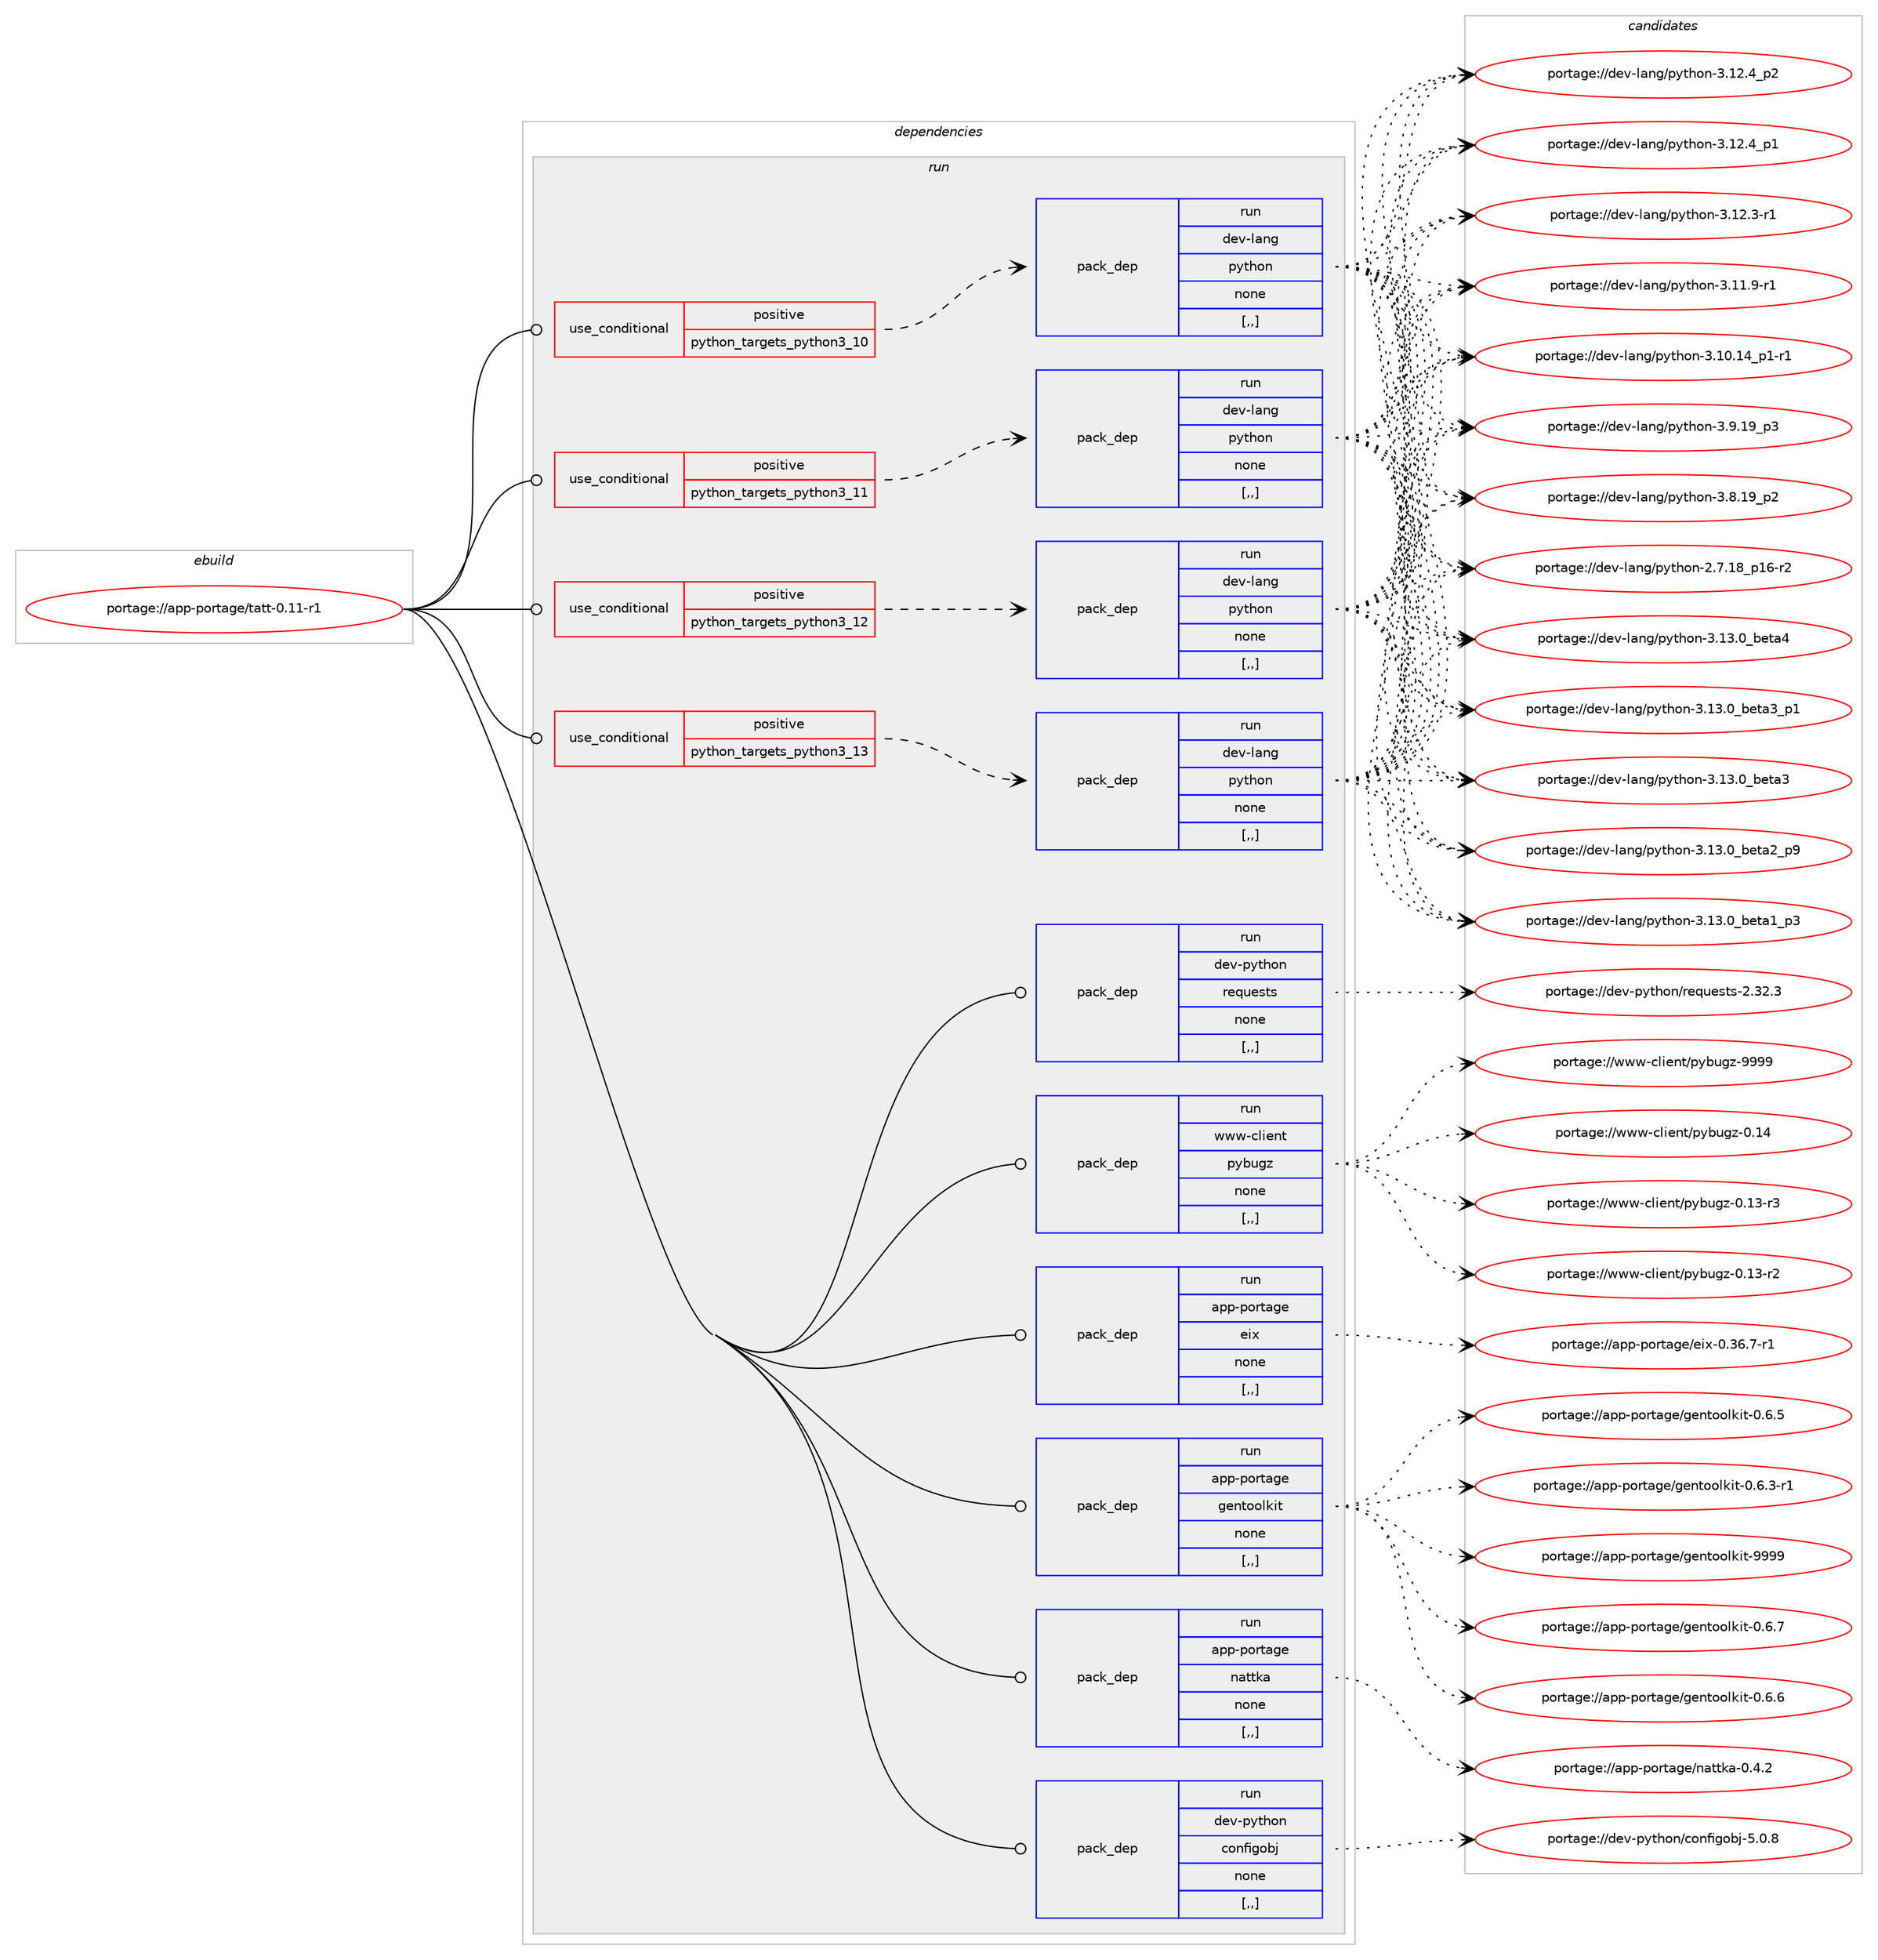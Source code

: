 digraph prolog {

# *************
# Graph options
# *************

newrank=true;
concentrate=true;
compound=true;
graph [rankdir=LR,fontname=Helvetica,fontsize=10,ranksep=1.5];#, ranksep=2.5, nodesep=0.2];
edge  [arrowhead=vee];
node  [fontname=Helvetica,fontsize=10];

# **********
# The ebuild
# **********

subgraph cluster_leftcol {
color=gray;
label=<<i>ebuild</i>>;
id [label="portage://app-portage/tatt-0.11-r1", color=red, width=4, href="../app-portage/tatt-0.11-r1.svg"];
}

# ****************
# The dependencies
# ****************

subgraph cluster_midcol {
color=gray;
label=<<i>dependencies</i>>;
subgraph cluster_compile {
fillcolor="#eeeeee";
style=filled;
label=<<i>compile</i>>;
}
subgraph cluster_compileandrun {
fillcolor="#eeeeee";
style=filled;
label=<<i>compile and run</i>>;
}
subgraph cluster_run {
fillcolor="#eeeeee";
style=filled;
label=<<i>run</i>>;
subgraph cond14343 {
dependency51697 [label=<<TABLE BORDER="0" CELLBORDER="1" CELLSPACING="0" CELLPADDING="4"><TR><TD ROWSPAN="3" CELLPADDING="10">use_conditional</TD></TR><TR><TD>positive</TD></TR><TR><TD>python_targets_python3_10</TD></TR></TABLE>>, shape=none, color=red];
subgraph pack36869 {
dependency51698 [label=<<TABLE BORDER="0" CELLBORDER="1" CELLSPACING="0" CELLPADDING="4" WIDTH="220"><TR><TD ROWSPAN="6" CELLPADDING="30">pack_dep</TD></TR><TR><TD WIDTH="110">run</TD></TR><TR><TD>dev-lang</TD></TR><TR><TD>python</TD></TR><TR><TD>none</TD></TR><TR><TD>[,,]</TD></TR></TABLE>>, shape=none, color=blue];
}
dependency51697:e -> dependency51698:w [weight=20,style="dashed",arrowhead="vee"];
}
id:e -> dependency51697:w [weight=20,style="solid",arrowhead="odot"];
subgraph cond14344 {
dependency51699 [label=<<TABLE BORDER="0" CELLBORDER="1" CELLSPACING="0" CELLPADDING="4"><TR><TD ROWSPAN="3" CELLPADDING="10">use_conditional</TD></TR><TR><TD>positive</TD></TR><TR><TD>python_targets_python3_11</TD></TR></TABLE>>, shape=none, color=red];
subgraph pack36870 {
dependency51700 [label=<<TABLE BORDER="0" CELLBORDER="1" CELLSPACING="0" CELLPADDING="4" WIDTH="220"><TR><TD ROWSPAN="6" CELLPADDING="30">pack_dep</TD></TR><TR><TD WIDTH="110">run</TD></TR><TR><TD>dev-lang</TD></TR><TR><TD>python</TD></TR><TR><TD>none</TD></TR><TR><TD>[,,]</TD></TR></TABLE>>, shape=none, color=blue];
}
dependency51699:e -> dependency51700:w [weight=20,style="dashed",arrowhead="vee"];
}
id:e -> dependency51699:w [weight=20,style="solid",arrowhead="odot"];
subgraph cond14345 {
dependency51701 [label=<<TABLE BORDER="0" CELLBORDER="1" CELLSPACING="0" CELLPADDING="4"><TR><TD ROWSPAN="3" CELLPADDING="10">use_conditional</TD></TR><TR><TD>positive</TD></TR><TR><TD>python_targets_python3_12</TD></TR></TABLE>>, shape=none, color=red];
subgraph pack36871 {
dependency51702 [label=<<TABLE BORDER="0" CELLBORDER="1" CELLSPACING="0" CELLPADDING="4" WIDTH="220"><TR><TD ROWSPAN="6" CELLPADDING="30">pack_dep</TD></TR><TR><TD WIDTH="110">run</TD></TR><TR><TD>dev-lang</TD></TR><TR><TD>python</TD></TR><TR><TD>none</TD></TR><TR><TD>[,,]</TD></TR></TABLE>>, shape=none, color=blue];
}
dependency51701:e -> dependency51702:w [weight=20,style="dashed",arrowhead="vee"];
}
id:e -> dependency51701:w [weight=20,style="solid",arrowhead="odot"];
subgraph cond14346 {
dependency51703 [label=<<TABLE BORDER="0" CELLBORDER="1" CELLSPACING="0" CELLPADDING="4"><TR><TD ROWSPAN="3" CELLPADDING="10">use_conditional</TD></TR><TR><TD>positive</TD></TR><TR><TD>python_targets_python3_13</TD></TR></TABLE>>, shape=none, color=red];
subgraph pack36872 {
dependency51704 [label=<<TABLE BORDER="0" CELLBORDER="1" CELLSPACING="0" CELLPADDING="4" WIDTH="220"><TR><TD ROWSPAN="6" CELLPADDING="30">pack_dep</TD></TR><TR><TD WIDTH="110">run</TD></TR><TR><TD>dev-lang</TD></TR><TR><TD>python</TD></TR><TR><TD>none</TD></TR><TR><TD>[,,]</TD></TR></TABLE>>, shape=none, color=blue];
}
dependency51703:e -> dependency51704:w [weight=20,style="dashed",arrowhead="vee"];
}
id:e -> dependency51703:w [weight=20,style="solid",arrowhead="odot"];
subgraph pack36873 {
dependency51705 [label=<<TABLE BORDER="0" CELLBORDER="1" CELLSPACING="0" CELLPADDING="4" WIDTH="220"><TR><TD ROWSPAN="6" CELLPADDING="30">pack_dep</TD></TR><TR><TD WIDTH="110">run</TD></TR><TR><TD>app-portage</TD></TR><TR><TD>eix</TD></TR><TR><TD>none</TD></TR><TR><TD>[,,]</TD></TR></TABLE>>, shape=none, color=blue];
}
id:e -> dependency51705:w [weight=20,style="solid",arrowhead="odot"];
subgraph pack36874 {
dependency51706 [label=<<TABLE BORDER="0" CELLBORDER="1" CELLSPACING="0" CELLPADDING="4" WIDTH="220"><TR><TD ROWSPAN="6" CELLPADDING="30">pack_dep</TD></TR><TR><TD WIDTH="110">run</TD></TR><TR><TD>app-portage</TD></TR><TR><TD>gentoolkit</TD></TR><TR><TD>none</TD></TR><TR><TD>[,,]</TD></TR></TABLE>>, shape=none, color=blue];
}
id:e -> dependency51706:w [weight=20,style="solid",arrowhead="odot"];
subgraph pack36875 {
dependency51707 [label=<<TABLE BORDER="0" CELLBORDER="1" CELLSPACING="0" CELLPADDING="4" WIDTH="220"><TR><TD ROWSPAN="6" CELLPADDING="30">pack_dep</TD></TR><TR><TD WIDTH="110">run</TD></TR><TR><TD>app-portage</TD></TR><TR><TD>nattka</TD></TR><TR><TD>none</TD></TR><TR><TD>[,,]</TD></TR></TABLE>>, shape=none, color=blue];
}
id:e -> dependency51707:w [weight=20,style="solid",arrowhead="odot"];
subgraph pack36876 {
dependency51708 [label=<<TABLE BORDER="0" CELLBORDER="1" CELLSPACING="0" CELLPADDING="4" WIDTH="220"><TR><TD ROWSPAN="6" CELLPADDING="30">pack_dep</TD></TR><TR><TD WIDTH="110">run</TD></TR><TR><TD>dev-python</TD></TR><TR><TD>configobj</TD></TR><TR><TD>none</TD></TR><TR><TD>[,,]</TD></TR></TABLE>>, shape=none, color=blue];
}
id:e -> dependency51708:w [weight=20,style="solid",arrowhead="odot"];
subgraph pack36877 {
dependency51709 [label=<<TABLE BORDER="0" CELLBORDER="1" CELLSPACING="0" CELLPADDING="4" WIDTH="220"><TR><TD ROWSPAN="6" CELLPADDING="30">pack_dep</TD></TR><TR><TD WIDTH="110">run</TD></TR><TR><TD>dev-python</TD></TR><TR><TD>requests</TD></TR><TR><TD>none</TD></TR><TR><TD>[,,]</TD></TR></TABLE>>, shape=none, color=blue];
}
id:e -> dependency51709:w [weight=20,style="solid",arrowhead="odot"];
subgraph pack36878 {
dependency51710 [label=<<TABLE BORDER="0" CELLBORDER="1" CELLSPACING="0" CELLPADDING="4" WIDTH="220"><TR><TD ROWSPAN="6" CELLPADDING="30">pack_dep</TD></TR><TR><TD WIDTH="110">run</TD></TR><TR><TD>www-client</TD></TR><TR><TD>pybugz</TD></TR><TR><TD>none</TD></TR><TR><TD>[,,]</TD></TR></TABLE>>, shape=none, color=blue];
}
id:e -> dependency51710:w [weight=20,style="solid",arrowhead="odot"];
}
}

# **************
# The candidates
# **************

subgraph cluster_choices {
rank=same;
color=gray;
label=<<i>candidates</i>>;

subgraph choice36869 {
color=black;
nodesep=1;
choice1001011184510897110103471121211161041111104551464951464895981011169752 [label="portage://dev-lang/python-3.13.0_beta4", color=red, width=4,href="../dev-lang/python-3.13.0_beta4.svg"];
choice10010111845108971101034711212111610411111045514649514648959810111697519511249 [label="portage://dev-lang/python-3.13.0_beta3_p1", color=red, width=4,href="../dev-lang/python-3.13.0_beta3_p1.svg"];
choice1001011184510897110103471121211161041111104551464951464895981011169751 [label="portage://dev-lang/python-3.13.0_beta3", color=red, width=4,href="../dev-lang/python-3.13.0_beta3.svg"];
choice10010111845108971101034711212111610411111045514649514648959810111697509511257 [label="portage://dev-lang/python-3.13.0_beta2_p9", color=red, width=4,href="../dev-lang/python-3.13.0_beta2_p9.svg"];
choice10010111845108971101034711212111610411111045514649514648959810111697499511251 [label="portage://dev-lang/python-3.13.0_beta1_p3", color=red, width=4,href="../dev-lang/python-3.13.0_beta1_p3.svg"];
choice100101118451089711010347112121116104111110455146495046529511250 [label="portage://dev-lang/python-3.12.4_p2", color=red, width=4,href="../dev-lang/python-3.12.4_p2.svg"];
choice100101118451089711010347112121116104111110455146495046529511249 [label="portage://dev-lang/python-3.12.4_p1", color=red, width=4,href="../dev-lang/python-3.12.4_p1.svg"];
choice100101118451089711010347112121116104111110455146495046514511449 [label="portage://dev-lang/python-3.12.3-r1", color=red, width=4,href="../dev-lang/python-3.12.3-r1.svg"];
choice100101118451089711010347112121116104111110455146494946574511449 [label="portage://dev-lang/python-3.11.9-r1", color=red, width=4,href="../dev-lang/python-3.11.9-r1.svg"];
choice100101118451089711010347112121116104111110455146494846495295112494511449 [label="portage://dev-lang/python-3.10.14_p1-r1", color=red, width=4,href="../dev-lang/python-3.10.14_p1-r1.svg"];
choice100101118451089711010347112121116104111110455146574649579511251 [label="portage://dev-lang/python-3.9.19_p3", color=red, width=4,href="../dev-lang/python-3.9.19_p3.svg"];
choice100101118451089711010347112121116104111110455146564649579511250 [label="portage://dev-lang/python-3.8.19_p2", color=red, width=4,href="../dev-lang/python-3.8.19_p2.svg"];
choice100101118451089711010347112121116104111110455046554649569511249544511450 [label="portage://dev-lang/python-2.7.18_p16-r2", color=red, width=4,href="../dev-lang/python-2.7.18_p16-r2.svg"];
dependency51698:e -> choice1001011184510897110103471121211161041111104551464951464895981011169752:w [style=dotted,weight="100"];
dependency51698:e -> choice10010111845108971101034711212111610411111045514649514648959810111697519511249:w [style=dotted,weight="100"];
dependency51698:e -> choice1001011184510897110103471121211161041111104551464951464895981011169751:w [style=dotted,weight="100"];
dependency51698:e -> choice10010111845108971101034711212111610411111045514649514648959810111697509511257:w [style=dotted,weight="100"];
dependency51698:e -> choice10010111845108971101034711212111610411111045514649514648959810111697499511251:w [style=dotted,weight="100"];
dependency51698:e -> choice100101118451089711010347112121116104111110455146495046529511250:w [style=dotted,weight="100"];
dependency51698:e -> choice100101118451089711010347112121116104111110455146495046529511249:w [style=dotted,weight="100"];
dependency51698:e -> choice100101118451089711010347112121116104111110455146495046514511449:w [style=dotted,weight="100"];
dependency51698:e -> choice100101118451089711010347112121116104111110455146494946574511449:w [style=dotted,weight="100"];
dependency51698:e -> choice100101118451089711010347112121116104111110455146494846495295112494511449:w [style=dotted,weight="100"];
dependency51698:e -> choice100101118451089711010347112121116104111110455146574649579511251:w [style=dotted,weight="100"];
dependency51698:e -> choice100101118451089711010347112121116104111110455146564649579511250:w [style=dotted,weight="100"];
dependency51698:e -> choice100101118451089711010347112121116104111110455046554649569511249544511450:w [style=dotted,weight="100"];
}
subgraph choice36870 {
color=black;
nodesep=1;
choice1001011184510897110103471121211161041111104551464951464895981011169752 [label="portage://dev-lang/python-3.13.0_beta4", color=red, width=4,href="../dev-lang/python-3.13.0_beta4.svg"];
choice10010111845108971101034711212111610411111045514649514648959810111697519511249 [label="portage://dev-lang/python-3.13.0_beta3_p1", color=red, width=4,href="../dev-lang/python-3.13.0_beta3_p1.svg"];
choice1001011184510897110103471121211161041111104551464951464895981011169751 [label="portage://dev-lang/python-3.13.0_beta3", color=red, width=4,href="../dev-lang/python-3.13.0_beta3.svg"];
choice10010111845108971101034711212111610411111045514649514648959810111697509511257 [label="portage://dev-lang/python-3.13.0_beta2_p9", color=red, width=4,href="../dev-lang/python-3.13.0_beta2_p9.svg"];
choice10010111845108971101034711212111610411111045514649514648959810111697499511251 [label="portage://dev-lang/python-3.13.0_beta1_p3", color=red, width=4,href="../dev-lang/python-3.13.0_beta1_p3.svg"];
choice100101118451089711010347112121116104111110455146495046529511250 [label="portage://dev-lang/python-3.12.4_p2", color=red, width=4,href="../dev-lang/python-3.12.4_p2.svg"];
choice100101118451089711010347112121116104111110455146495046529511249 [label="portage://dev-lang/python-3.12.4_p1", color=red, width=4,href="../dev-lang/python-3.12.4_p1.svg"];
choice100101118451089711010347112121116104111110455146495046514511449 [label="portage://dev-lang/python-3.12.3-r1", color=red, width=4,href="../dev-lang/python-3.12.3-r1.svg"];
choice100101118451089711010347112121116104111110455146494946574511449 [label="portage://dev-lang/python-3.11.9-r1", color=red, width=4,href="../dev-lang/python-3.11.9-r1.svg"];
choice100101118451089711010347112121116104111110455146494846495295112494511449 [label="portage://dev-lang/python-3.10.14_p1-r1", color=red, width=4,href="../dev-lang/python-3.10.14_p1-r1.svg"];
choice100101118451089711010347112121116104111110455146574649579511251 [label="portage://dev-lang/python-3.9.19_p3", color=red, width=4,href="../dev-lang/python-3.9.19_p3.svg"];
choice100101118451089711010347112121116104111110455146564649579511250 [label="portage://dev-lang/python-3.8.19_p2", color=red, width=4,href="../dev-lang/python-3.8.19_p2.svg"];
choice100101118451089711010347112121116104111110455046554649569511249544511450 [label="portage://dev-lang/python-2.7.18_p16-r2", color=red, width=4,href="../dev-lang/python-2.7.18_p16-r2.svg"];
dependency51700:e -> choice1001011184510897110103471121211161041111104551464951464895981011169752:w [style=dotted,weight="100"];
dependency51700:e -> choice10010111845108971101034711212111610411111045514649514648959810111697519511249:w [style=dotted,weight="100"];
dependency51700:e -> choice1001011184510897110103471121211161041111104551464951464895981011169751:w [style=dotted,weight="100"];
dependency51700:e -> choice10010111845108971101034711212111610411111045514649514648959810111697509511257:w [style=dotted,weight="100"];
dependency51700:e -> choice10010111845108971101034711212111610411111045514649514648959810111697499511251:w [style=dotted,weight="100"];
dependency51700:e -> choice100101118451089711010347112121116104111110455146495046529511250:w [style=dotted,weight="100"];
dependency51700:e -> choice100101118451089711010347112121116104111110455146495046529511249:w [style=dotted,weight="100"];
dependency51700:e -> choice100101118451089711010347112121116104111110455146495046514511449:w [style=dotted,weight="100"];
dependency51700:e -> choice100101118451089711010347112121116104111110455146494946574511449:w [style=dotted,weight="100"];
dependency51700:e -> choice100101118451089711010347112121116104111110455146494846495295112494511449:w [style=dotted,weight="100"];
dependency51700:e -> choice100101118451089711010347112121116104111110455146574649579511251:w [style=dotted,weight="100"];
dependency51700:e -> choice100101118451089711010347112121116104111110455146564649579511250:w [style=dotted,weight="100"];
dependency51700:e -> choice100101118451089711010347112121116104111110455046554649569511249544511450:w [style=dotted,weight="100"];
}
subgraph choice36871 {
color=black;
nodesep=1;
choice1001011184510897110103471121211161041111104551464951464895981011169752 [label="portage://dev-lang/python-3.13.0_beta4", color=red, width=4,href="../dev-lang/python-3.13.0_beta4.svg"];
choice10010111845108971101034711212111610411111045514649514648959810111697519511249 [label="portage://dev-lang/python-3.13.0_beta3_p1", color=red, width=4,href="../dev-lang/python-3.13.0_beta3_p1.svg"];
choice1001011184510897110103471121211161041111104551464951464895981011169751 [label="portage://dev-lang/python-3.13.0_beta3", color=red, width=4,href="../dev-lang/python-3.13.0_beta3.svg"];
choice10010111845108971101034711212111610411111045514649514648959810111697509511257 [label="portage://dev-lang/python-3.13.0_beta2_p9", color=red, width=4,href="../dev-lang/python-3.13.0_beta2_p9.svg"];
choice10010111845108971101034711212111610411111045514649514648959810111697499511251 [label="portage://dev-lang/python-3.13.0_beta1_p3", color=red, width=4,href="../dev-lang/python-3.13.0_beta1_p3.svg"];
choice100101118451089711010347112121116104111110455146495046529511250 [label="portage://dev-lang/python-3.12.4_p2", color=red, width=4,href="../dev-lang/python-3.12.4_p2.svg"];
choice100101118451089711010347112121116104111110455146495046529511249 [label="portage://dev-lang/python-3.12.4_p1", color=red, width=4,href="../dev-lang/python-3.12.4_p1.svg"];
choice100101118451089711010347112121116104111110455146495046514511449 [label="portage://dev-lang/python-3.12.3-r1", color=red, width=4,href="../dev-lang/python-3.12.3-r1.svg"];
choice100101118451089711010347112121116104111110455146494946574511449 [label="portage://dev-lang/python-3.11.9-r1", color=red, width=4,href="../dev-lang/python-3.11.9-r1.svg"];
choice100101118451089711010347112121116104111110455146494846495295112494511449 [label="portage://dev-lang/python-3.10.14_p1-r1", color=red, width=4,href="../dev-lang/python-3.10.14_p1-r1.svg"];
choice100101118451089711010347112121116104111110455146574649579511251 [label="portage://dev-lang/python-3.9.19_p3", color=red, width=4,href="../dev-lang/python-3.9.19_p3.svg"];
choice100101118451089711010347112121116104111110455146564649579511250 [label="portage://dev-lang/python-3.8.19_p2", color=red, width=4,href="../dev-lang/python-3.8.19_p2.svg"];
choice100101118451089711010347112121116104111110455046554649569511249544511450 [label="portage://dev-lang/python-2.7.18_p16-r2", color=red, width=4,href="../dev-lang/python-2.7.18_p16-r2.svg"];
dependency51702:e -> choice1001011184510897110103471121211161041111104551464951464895981011169752:w [style=dotted,weight="100"];
dependency51702:e -> choice10010111845108971101034711212111610411111045514649514648959810111697519511249:w [style=dotted,weight="100"];
dependency51702:e -> choice1001011184510897110103471121211161041111104551464951464895981011169751:w [style=dotted,weight="100"];
dependency51702:e -> choice10010111845108971101034711212111610411111045514649514648959810111697509511257:w [style=dotted,weight="100"];
dependency51702:e -> choice10010111845108971101034711212111610411111045514649514648959810111697499511251:w [style=dotted,weight="100"];
dependency51702:e -> choice100101118451089711010347112121116104111110455146495046529511250:w [style=dotted,weight="100"];
dependency51702:e -> choice100101118451089711010347112121116104111110455146495046529511249:w [style=dotted,weight="100"];
dependency51702:e -> choice100101118451089711010347112121116104111110455146495046514511449:w [style=dotted,weight="100"];
dependency51702:e -> choice100101118451089711010347112121116104111110455146494946574511449:w [style=dotted,weight="100"];
dependency51702:e -> choice100101118451089711010347112121116104111110455146494846495295112494511449:w [style=dotted,weight="100"];
dependency51702:e -> choice100101118451089711010347112121116104111110455146574649579511251:w [style=dotted,weight="100"];
dependency51702:e -> choice100101118451089711010347112121116104111110455146564649579511250:w [style=dotted,weight="100"];
dependency51702:e -> choice100101118451089711010347112121116104111110455046554649569511249544511450:w [style=dotted,weight="100"];
}
subgraph choice36872 {
color=black;
nodesep=1;
choice1001011184510897110103471121211161041111104551464951464895981011169752 [label="portage://dev-lang/python-3.13.0_beta4", color=red, width=4,href="../dev-lang/python-3.13.0_beta4.svg"];
choice10010111845108971101034711212111610411111045514649514648959810111697519511249 [label="portage://dev-lang/python-3.13.0_beta3_p1", color=red, width=4,href="../dev-lang/python-3.13.0_beta3_p1.svg"];
choice1001011184510897110103471121211161041111104551464951464895981011169751 [label="portage://dev-lang/python-3.13.0_beta3", color=red, width=4,href="../dev-lang/python-3.13.0_beta3.svg"];
choice10010111845108971101034711212111610411111045514649514648959810111697509511257 [label="portage://dev-lang/python-3.13.0_beta2_p9", color=red, width=4,href="../dev-lang/python-3.13.0_beta2_p9.svg"];
choice10010111845108971101034711212111610411111045514649514648959810111697499511251 [label="portage://dev-lang/python-3.13.0_beta1_p3", color=red, width=4,href="../dev-lang/python-3.13.0_beta1_p3.svg"];
choice100101118451089711010347112121116104111110455146495046529511250 [label="portage://dev-lang/python-3.12.4_p2", color=red, width=4,href="../dev-lang/python-3.12.4_p2.svg"];
choice100101118451089711010347112121116104111110455146495046529511249 [label="portage://dev-lang/python-3.12.4_p1", color=red, width=4,href="../dev-lang/python-3.12.4_p1.svg"];
choice100101118451089711010347112121116104111110455146495046514511449 [label="portage://dev-lang/python-3.12.3-r1", color=red, width=4,href="../dev-lang/python-3.12.3-r1.svg"];
choice100101118451089711010347112121116104111110455146494946574511449 [label="portage://dev-lang/python-3.11.9-r1", color=red, width=4,href="../dev-lang/python-3.11.9-r1.svg"];
choice100101118451089711010347112121116104111110455146494846495295112494511449 [label="portage://dev-lang/python-3.10.14_p1-r1", color=red, width=4,href="../dev-lang/python-3.10.14_p1-r1.svg"];
choice100101118451089711010347112121116104111110455146574649579511251 [label="portage://dev-lang/python-3.9.19_p3", color=red, width=4,href="../dev-lang/python-3.9.19_p3.svg"];
choice100101118451089711010347112121116104111110455146564649579511250 [label="portage://dev-lang/python-3.8.19_p2", color=red, width=4,href="../dev-lang/python-3.8.19_p2.svg"];
choice100101118451089711010347112121116104111110455046554649569511249544511450 [label="portage://dev-lang/python-2.7.18_p16-r2", color=red, width=4,href="../dev-lang/python-2.7.18_p16-r2.svg"];
dependency51704:e -> choice1001011184510897110103471121211161041111104551464951464895981011169752:w [style=dotted,weight="100"];
dependency51704:e -> choice10010111845108971101034711212111610411111045514649514648959810111697519511249:w [style=dotted,weight="100"];
dependency51704:e -> choice1001011184510897110103471121211161041111104551464951464895981011169751:w [style=dotted,weight="100"];
dependency51704:e -> choice10010111845108971101034711212111610411111045514649514648959810111697509511257:w [style=dotted,weight="100"];
dependency51704:e -> choice10010111845108971101034711212111610411111045514649514648959810111697499511251:w [style=dotted,weight="100"];
dependency51704:e -> choice100101118451089711010347112121116104111110455146495046529511250:w [style=dotted,weight="100"];
dependency51704:e -> choice100101118451089711010347112121116104111110455146495046529511249:w [style=dotted,weight="100"];
dependency51704:e -> choice100101118451089711010347112121116104111110455146495046514511449:w [style=dotted,weight="100"];
dependency51704:e -> choice100101118451089711010347112121116104111110455146494946574511449:w [style=dotted,weight="100"];
dependency51704:e -> choice100101118451089711010347112121116104111110455146494846495295112494511449:w [style=dotted,weight="100"];
dependency51704:e -> choice100101118451089711010347112121116104111110455146574649579511251:w [style=dotted,weight="100"];
dependency51704:e -> choice100101118451089711010347112121116104111110455146564649579511250:w [style=dotted,weight="100"];
dependency51704:e -> choice100101118451089711010347112121116104111110455046554649569511249544511450:w [style=dotted,weight="100"];
}
subgraph choice36873 {
color=black;
nodesep=1;
choice97112112451121111141169710310147101105120454846515446554511449 [label="portage://app-portage/eix-0.36.7-r1", color=red, width=4,href="../app-portage/eix-0.36.7-r1.svg"];
dependency51705:e -> choice97112112451121111141169710310147101105120454846515446554511449:w [style=dotted,weight="100"];
}
subgraph choice36874 {
color=black;
nodesep=1;
choice971121124511211111411697103101471031011101161111111081071051164557575757 [label="portage://app-portage/gentoolkit-9999", color=red, width=4,href="../app-portage/gentoolkit-9999.svg"];
choice97112112451121111141169710310147103101110116111111108107105116454846544655 [label="portage://app-portage/gentoolkit-0.6.7", color=red, width=4,href="../app-portage/gentoolkit-0.6.7.svg"];
choice97112112451121111141169710310147103101110116111111108107105116454846544654 [label="portage://app-portage/gentoolkit-0.6.6", color=red, width=4,href="../app-portage/gentoolkit-0.6.6.svg"];
choice97112112451121111141169710310147103101110116111111108107105116454846544653 [label="portage://app-portage/gentoolkit-0.6.5", color=red, width=4,href="../app-portage/gentoolkit-0.6.5.svg"];
choice971121124511211111411697103101471031011101161111111081071051164548465446514511449 [label="portage://app-portage/gentoolkit-0.6.3-r1", color=red, width=4,href="../app-portage/gentoolkit-0.6.3-r1.svg"];
dependency51706:e -> choice971121124511211111411697103101471031011101161111111081071051164557575757:w [style=dotted,weight="100"];
dependency51706:e -> choice97112112451121111141169710310147103101110116111111108107105116454846544655:w [style=dotted,weight="100"];
dependency51706:e -> choice97112112451121111141169710310147103101110116111111108107105116454846544654:w [style=dotted,weight="100"];
dependency51706:e -> choice97112112451121111141169710310147103101110116111111108107105116454846544653:w [style=dotted,weight="100"];
dependency51706:e -> choice971121124511211111411697103101471031011101161111111081071051164548465446514511449:w [style=dotted,weight="100"];
}
subgraph choice36875 {
color=black;
nodesep=1;
choice971121124511211111411697103101471109711611610797454846524650 [label="portage://app-portage/nattka-0.4.2", color=red, width=4,href="../app-portage/nattka-0.4.2.svg"];
dependency51707:e -> choice971121124511211111411697103101471109711611610797454846524650:w [style=dotted,weight="100"];
}
subgraph choice36876 {
color=black;
nodesep=1;
choice10010111845112121116104111110479911111010210510311198106455346484656 [label="portage://dev-python/configobj-5.0.8", color=red, width=4,href="../dev-python/configobj-5.0.8.svg"];
dependency51708:e -> choice10010111845112121116104111110479911111010210510311198106455346484656:w [style=dotted,weight="100"];
}
subgraph choice36877 {
color=black;
nodesep=1;
choice100101118451121211161041111104711410111311710111511611545504651504651 [label="portage://dev-python/requests-2.32.3", color=red, width=4,href="../dev-python/requests-2.32.3.svg"];
dependency51709:e -> choice100101118451121211161041111104711410111311710111511611545504651504651:w [style=dotted,weight="100"];
}
subgraph choice36878 {
color=black;
nodesep=1;
choice119119119459910810510111011647112121981171031224557575757 [label="portage://www-client/pybugz-9999", color=red, width=4,href="../www-client/pybugz-9999.svg"];
choice119119119459910810510111011647112121981171031224548464952 [label="portage://www-client/pybugz-0.14", color=red, width=4,href="../www-client/pybugz-0.14.svg"];
choice1191191194599108105101110116471121219811710312245484649514511451 [label="portage://www-client/pybugz-0.13-r3", color=red, width=4,href="../www-client/pybugz-0.13-r3.svg"];
choice1191191194599108105101110116471121219811710312245484649514511450 [label="portage://www-client/pybugz-0.13-r2", color=red, width=4,href="../www-client/pybugz-0.13-r2.svg"];
dependency51710:e -> choice119119119459910810510111011647112121981171031224557575757:w [style=dotted,weight="100"];
dependency51710:e -> choice119119119459910810510111011647112121981171031224548464952:w [style=dotted,weight="100"];
dependency51710:e -> choice1191191194599108105101110116471121219811710312245484649514511451:w [style=dotted,weight="100"];
dependency51710:e -> choice1191191194599108105101110116471121219811710312245484649514511450:w [style=dotted,weight="100"];
}
}

}
